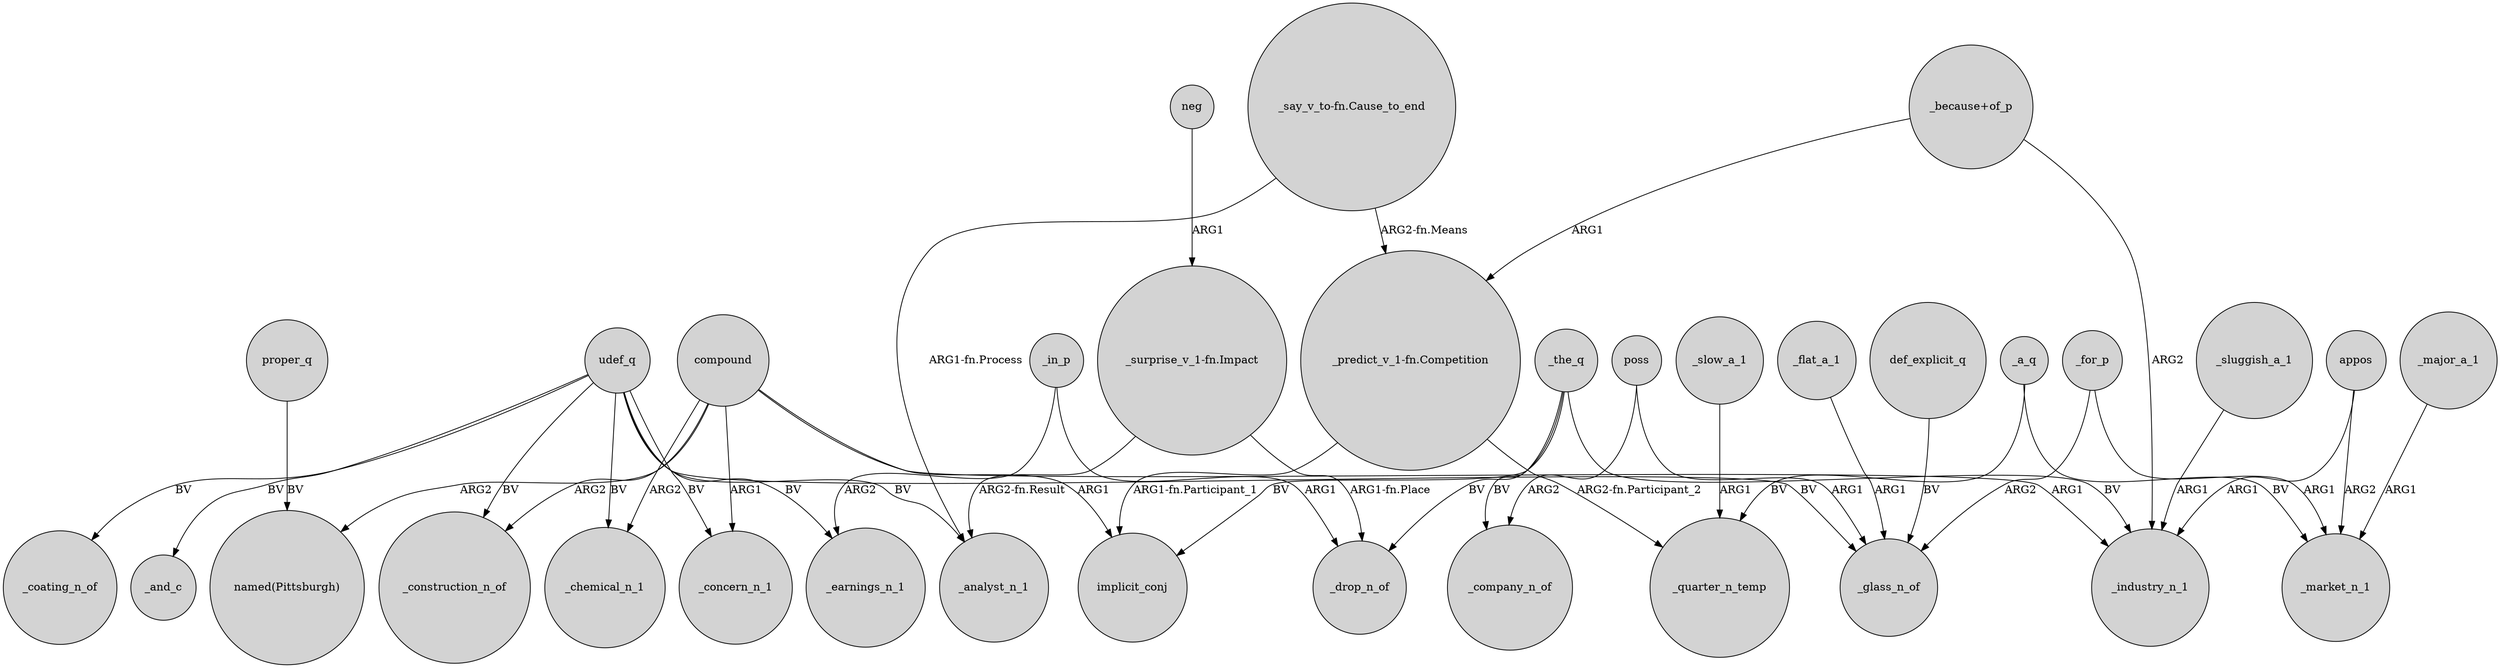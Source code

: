 digraph {
	node [shape=circle style=filled]
	_the_q -> implicit_conj [label=BV]
	compound -> _chemical_n_1 [label=ARG2]
	udef_q -> _analyst_n_1 [label=BV]
	_flat_a_1 -> _glass_n_of [label=ARG1]
	_for_p -> _glass_n_of [label=ARG2]
	"_because+of_p" -> _industry_n_1 [label=ARG2]
	_sluggish_a_1 -> _industry_n_1 [label=ARG1]
	_for_p -> _market_n_1 [label=ARG1]
	udef_q -> _chemical_n_1 [label=BV]
	udef_q -> _and_c [label=BV]
	_slow_a_1 -> _quarter_n_temp [label=ARG1]
	_a_q -> _quarter_n_temp [label=BV]
	compound -> _industry_n_1 [label=ARG1]
	_in_p -> _earnings_n_1 [label=ARG2]
	appos -> _market_n_1 [label=ARG2]
	_major_a_1 -> _market_n_1 [label=ARG1]
	poss -> _company_n_of [label=ARG2]
	compound -> implicit_conj [label=ARG1]
	def_explicit_q -> _glass_n_of [label=BV]
	udef_q -> _earnings_n_1 [label=BV]
	appos -> _industry_n_1 [label=ARG1]
	_the_q -> _drop_n_of [label=BV]
	proper_q -> "named(Pittsburgh)" [label=BV]
	compound -> _concern_n_1 [label=ARG1]
	"_because+of_p" -> "_predict_v_1-fn.Competition" [label=ARG1]
	_in_p -> _drop_n_of [label=ARG1]
	neg -> "_surprise_v_1-fn.Impact" [label=ARG1]
	udef_q -> _glass_n_of [label=BV]
	"_predict_v_1-fn.Competition" -> _quarter_n_temp [label="ARG2-fn.Participant_2"]
	udef_q -> _concern_n_1 [label=BV]
	compound -> "named(Pittsburgh)" [label=ARG2]
	"_predict_v_1-fn.Competition" -> implicit_conj [label="ARG1-fn.Participant_1"]
	"_surprise_v_1-fn.Impact" -> _drop_n_of [label="ARG1-fn.Place"]
	"_surprise_v_1-fn.Impact" -> _analyst_n_1 [label="ARG2-fn.Result"]
	_a_q -> _market_n_1 [label=BV]
	"_say_v_to-fn.Cause_to_end" -> "_predict_v_1-fn.Competition" [label="ARG2-fn.Means"]
	udef_q -> _coating_n_of [label=BV]
	udef_q -> _construction_n_of [label=BV]
	poss -> _glass_n_of [label=ARG1]
	_the_q -> _industry_n_1 [label=BV]
	_the_q -> _company_n_of [label=BV]
	"_say_v_to-fn.Cause_to_end" -> _analyst_n_1 [label="ARG1-fn.Process"]
	compound -> _construction_n_of [label=ARG2]
}
